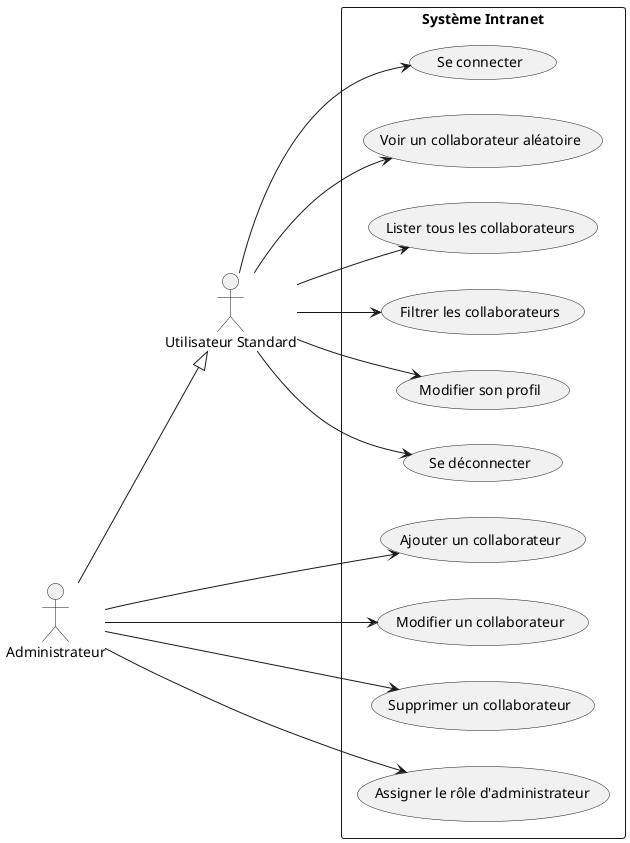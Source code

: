 @startuml
left to right direction

actor "Utilisateur Standard" as User
actor "Administrateur" as Admin

rectangle "Système Intranet" {
  usecase "Se connecter" as UC1
  usecase "Voir un collaborateur aléatoire" as UC2
  usecase "Lister tous les collaborateurs" as UC3
  usecase "Filtrer les collaborateurs" as UC4
  usecase "Modifier son profil" as UC5
  usecase "Se déconnecter" as UC6

  usecase "Ajouter un collaborateur" as UC7
  usecase "Modifier un collaborateur" as UC8
  usecase "Supprimer un collaborateur" as UC9
  usecase "Assigner le rôle d'administrateur" as UC10
}

User --> UC1
User --> UC2
User --> UC3
User --> UC4
User --> UC5
User --> UC6


Admin --|> User
Admin --> UC7
Admin --> UC8
Admin --> UC9
Admin --> UC10
@enduml
```